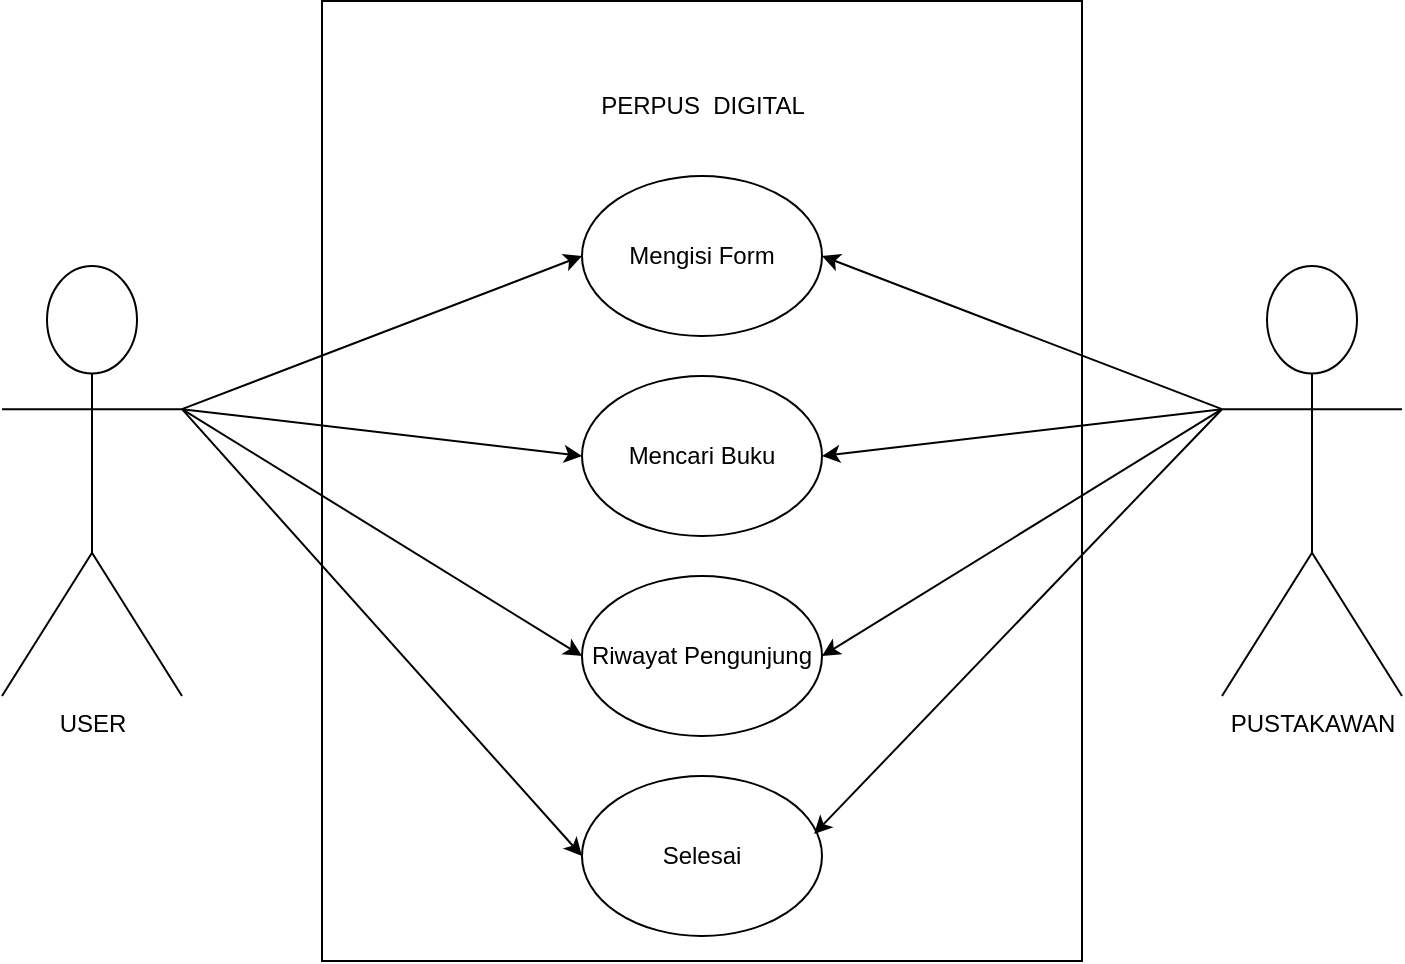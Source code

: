 <mxfile version="23.1.1" type="github">
  <diagram name="Halaman-1" id="o8QIf53qEHn1DH495V9e">
    <mxGraphModel dx="1434" dy="772" grid="1" gridSize="10" guides="1" tooltips="1" connect="1" arrows="1" fold="1" page="1" pageScale="1" pageWidth="827" pageHeight="1169" math="0" shadow="0">
      <root>
        <mxCell id="0" />
        <mxCell id="1" parent="0" />
        <mxCell id="9rWV3yGIvzXmDTFdoGC4-1" value="USER" style="shape=umlActor;verticalLabelPosition=bottom;verticalAlign=top;html=1;outlineConnect=0;" vertex="1" parent="1">
          <mxGeometry x="50" y="235" width="90" height="215" as="geometry" />
        </mxCell>
        <mxCell id="9rWV3yGIvzXmDTFdoGC4-2" value="" style="whiteSpace=wrap;html=1;" vertex="1" parent="1">
          <mxGeometry x="210" y="102.5" width="380" height="480" as="geometry" />
        </mxCell>
        <mxCell id="9rWV3yGIvzXmDTFdoGC4-5" value="PUSTAKAWAN" style="shape=umlActor;verticalLabelPosition=bottom;verticalAlign=top;html=1;outlineConnect=0;" vertex="1" parent="1">
          <mxGeometry x="660" y="235" width="90" height="215" as="geometry" />
        </mxCell>
        <mxCell id="9rWV3yGIvzXmDTFdoGC4-6" value="PERPUS&amp;nbsp; DIGITAL" style="text;html=1;strokeColor=none;fillColor=none;align=center;verticalAlign=middle;whiteSpace=wrap;rounded=0;" vertex="1" parent="1">
          <mxGeometry x="297.5" y="140" width="205" height="30" as="geometry" />
        </mxCell>
        <mxCell id="9rWV3yGIvzXmDTFdoGC4-10" value="Selesai" style="ellipse;whiteSpace=wrap;html=1;" vertex="1" parent="1">
          <mxGeometry x="340" y="490" width="120" height="80" as="geometry" />
        </mxCell>
        <mxCell id="9rWV3yGIvzXmDTFdoGC4-13" value="" style="endArrow=classic;html=1;rounded=0;entryX=0;entryY=0.5;entryDx=0;entryDy=0;exitX=1;exitY=0.333;exitDx=0;exitDy=0;exitPerimeter=0;" edge="1" parent="1" source="9rWV3yGIvzXmDTFdoGC4-1">
          <mxGeometry width="50" height="50" relative="1" as="geometry">
            <mxPoint x="150" y="300" as="sourcePoint" />
            <mxPoint x="340" y="230" as="targetPoint" />
            <Array as="points" />
          </mxGeometry>
        </mxCell>
        <mxCell id="9rWV3yGIvzXmDTFdoGC4-15" value="" style="endArrow=classic;html=1;rounded=0;entryX=0;entryY=0.5;entryDx=0;entryDy=0;exitX=1;exitY=0.333;exitDx=0;exitDy=0;exitPerimeter=0;" edge="1" parent="1" source="9rWV3yGIvzXmDTFdoGC4-1">
          <mxGeometry width="50" height="50" relative="1" as="geometry">
            <mxPoint x="270" y="380" as="sourcePoint" />
            <mxPoint x="340" y="330" as="targetPoint" />
          </mxGeometry>
        </mxCell>
        <mxCell id="9rWV3yGIvzXmDTFdoGC4-16" value="" style="endArrow=classic;html=1;rounded=0;exitX=1;exitY=0.333;exitDx=0;exitDy=0;exitPerimeter=0;entryX=0;entryY=0.5;entryDx=0;entryDy=0;" edge="1" parent="1" source="9rWV3yGIvzXmDTFdoGC4-1" target="9rWV3yGIvzXmDTFdoGC4-22">
          <mxGeometry width="50" height="50" relative="1" as="geometry">
            <mxPoint x="260" y="480" as="sourcePoint" />
            <mxPoint x="340" y="445" as="targetPoint" />
          </mxGeometry>
        </mxCell>
        <mxCell id="9rWV3yGIvzXmDTFdoGC4-17" value="" style="endArrow=classic;html=1;rounded=0;entryX=1;entryY=0.5;entryDx=0;entryDy=0;exitX=0;exitY=0.333;exitDx=0;exitDy=0;exitPerimeter=0;" edge="1" parent="1" source="9rWV3yGIvzXmDTFdoGC4-5" target="9rWV3yGIvzXmDTFdoGC4-24">
          <mxGeometry width="50" height="50" relative="1" as="geometry">
            <mxPoint x="510" y="300" as="sourcePoint" />
            <mxPoint x="465.04" y="239" as="targetPoint" />
          </mxGeometry>
        </mxCell>
        <mxCell id="9rWV3yGIvzXmDTFdoGC4-18" value="" style="endArrow=classic;html=1;rounded=0;entryX=1;entryY=0.5;entryDx=0;entryDy=0;exitX=0;exitY=0.333;exitDx=0;exitDy=0;exitPerimeter=0;" edge="1" parent="1" source="9rWV3yGIvzXmDTFdoGC4-5">
          <mxGeometry width="50" height="50" relative="1" as="geometry">
            <mxPoint x="650" y="310" as="sourcePoint" />
            <mxPoint x="460" y="330" as="targetPoint" />
          </mxGeometry>
        </mxCell>
        <mxCell id="9rWV3yGIvzXmDTFdoGC4-19" value="" style="endArrow=classic;html=1;rounded=0;entryX=1;entryY=0.5;entryDx=0;entryDy=0;exitX=0;exitY=0.333;exitDx=0;exitDy=0;exitPerimeter=0;" edge="1" parent="1" source="9rWV3yGIvzXmDTFdoGC4-5">
          <mxGeometry width="50" height="50" relative="1" as="geometry">
            <mxPoint x="490" y="470" as="sourcePoint" />
            <mxPoint x="460" y="430" as="targetPoint" />
          </mxGeometry>
        </mxCell>
        <mxCell id="9rWV3yGIvzXmDTFdoGC4-20" value="" style="endArrow=classic;html=1;rounded=0;exitX=1;exitY=0.333;exitDx=0;exitDy=0;exitPerimeter=0;entryX=0;entryY=0.5;entryDx=0;entryDy=0;" edge="1" parent="1" source="9rWV3yGIvzXmDTFdoGC4-1" target="9rWV3yGIvzXmDTFdoGC4-10">
          <mxGeometry width="50" height="50" relative="1" as="geometry">
            <mxPoint x="260" y="550" as="sourcePoint" />
            <mxPoint x="310" y="500" as="targetPoint" />
          </mxGeometry>
        </mxCell>
        <mxCell id="9rWV3yGIvzXmDTFdoGC4-21" value="" style="endArrow=classic;html=1;rounded=0;entryX=0.967;entryY=0.363;entryDx=0;entryDy=0;entryPerimeter=0;exitX=0;exitY=0.333;exitDx=0;exitDy=0;exitPerimeter=0;" edge="1" parent="1" source="9rWV3yGIvzXmDTFdoGC4-5" target="9rWV3yGIvzXmDTFdoGC4-10">
          <mxGeometry width="50" height="50" relative="1" as="geometry">
            <mxPoint x="490" y="510" as="sourcePoint" />
            <mxPoint x="540" y="460" as="targetPoint" />
          </mxGeometry>
        </mxCell>
        <mxCell id="9rWV3yGIvzXmDTFdoGC4-22" value="Riwayat Pengunjung" style="ellipse;whiteSpace=wrap;html=1;" vertex="1" parent="1">
          <mxGeometry x="340" y="390" width="120" height="80" as="geometry" />
        </mxCell>
        <mxCell id="9rWV3yGIvzXmDTFdoGC4-23" value="Mencari Buku" style="ellipse;whiteSpace=wrap;html=1;" vertex="1" parent="1">
          <mxGeometry x="340" y="290" width="120" height="80" as="geometry" />
        </mxCell>
        <mxCell id="9rWV3yGIvzXmDTFdoGC4-24" value="Mengisi Form" style="ellipse;whiteSpace=wrap;html=1;" vertex="1" parent="1">
          <mxGeometry x="340" y="190" width="120" height="80" as="geometry" />
        </mxCell>
      </root>
    </mxGraphModel>
  </diagram>
</mxfile>
